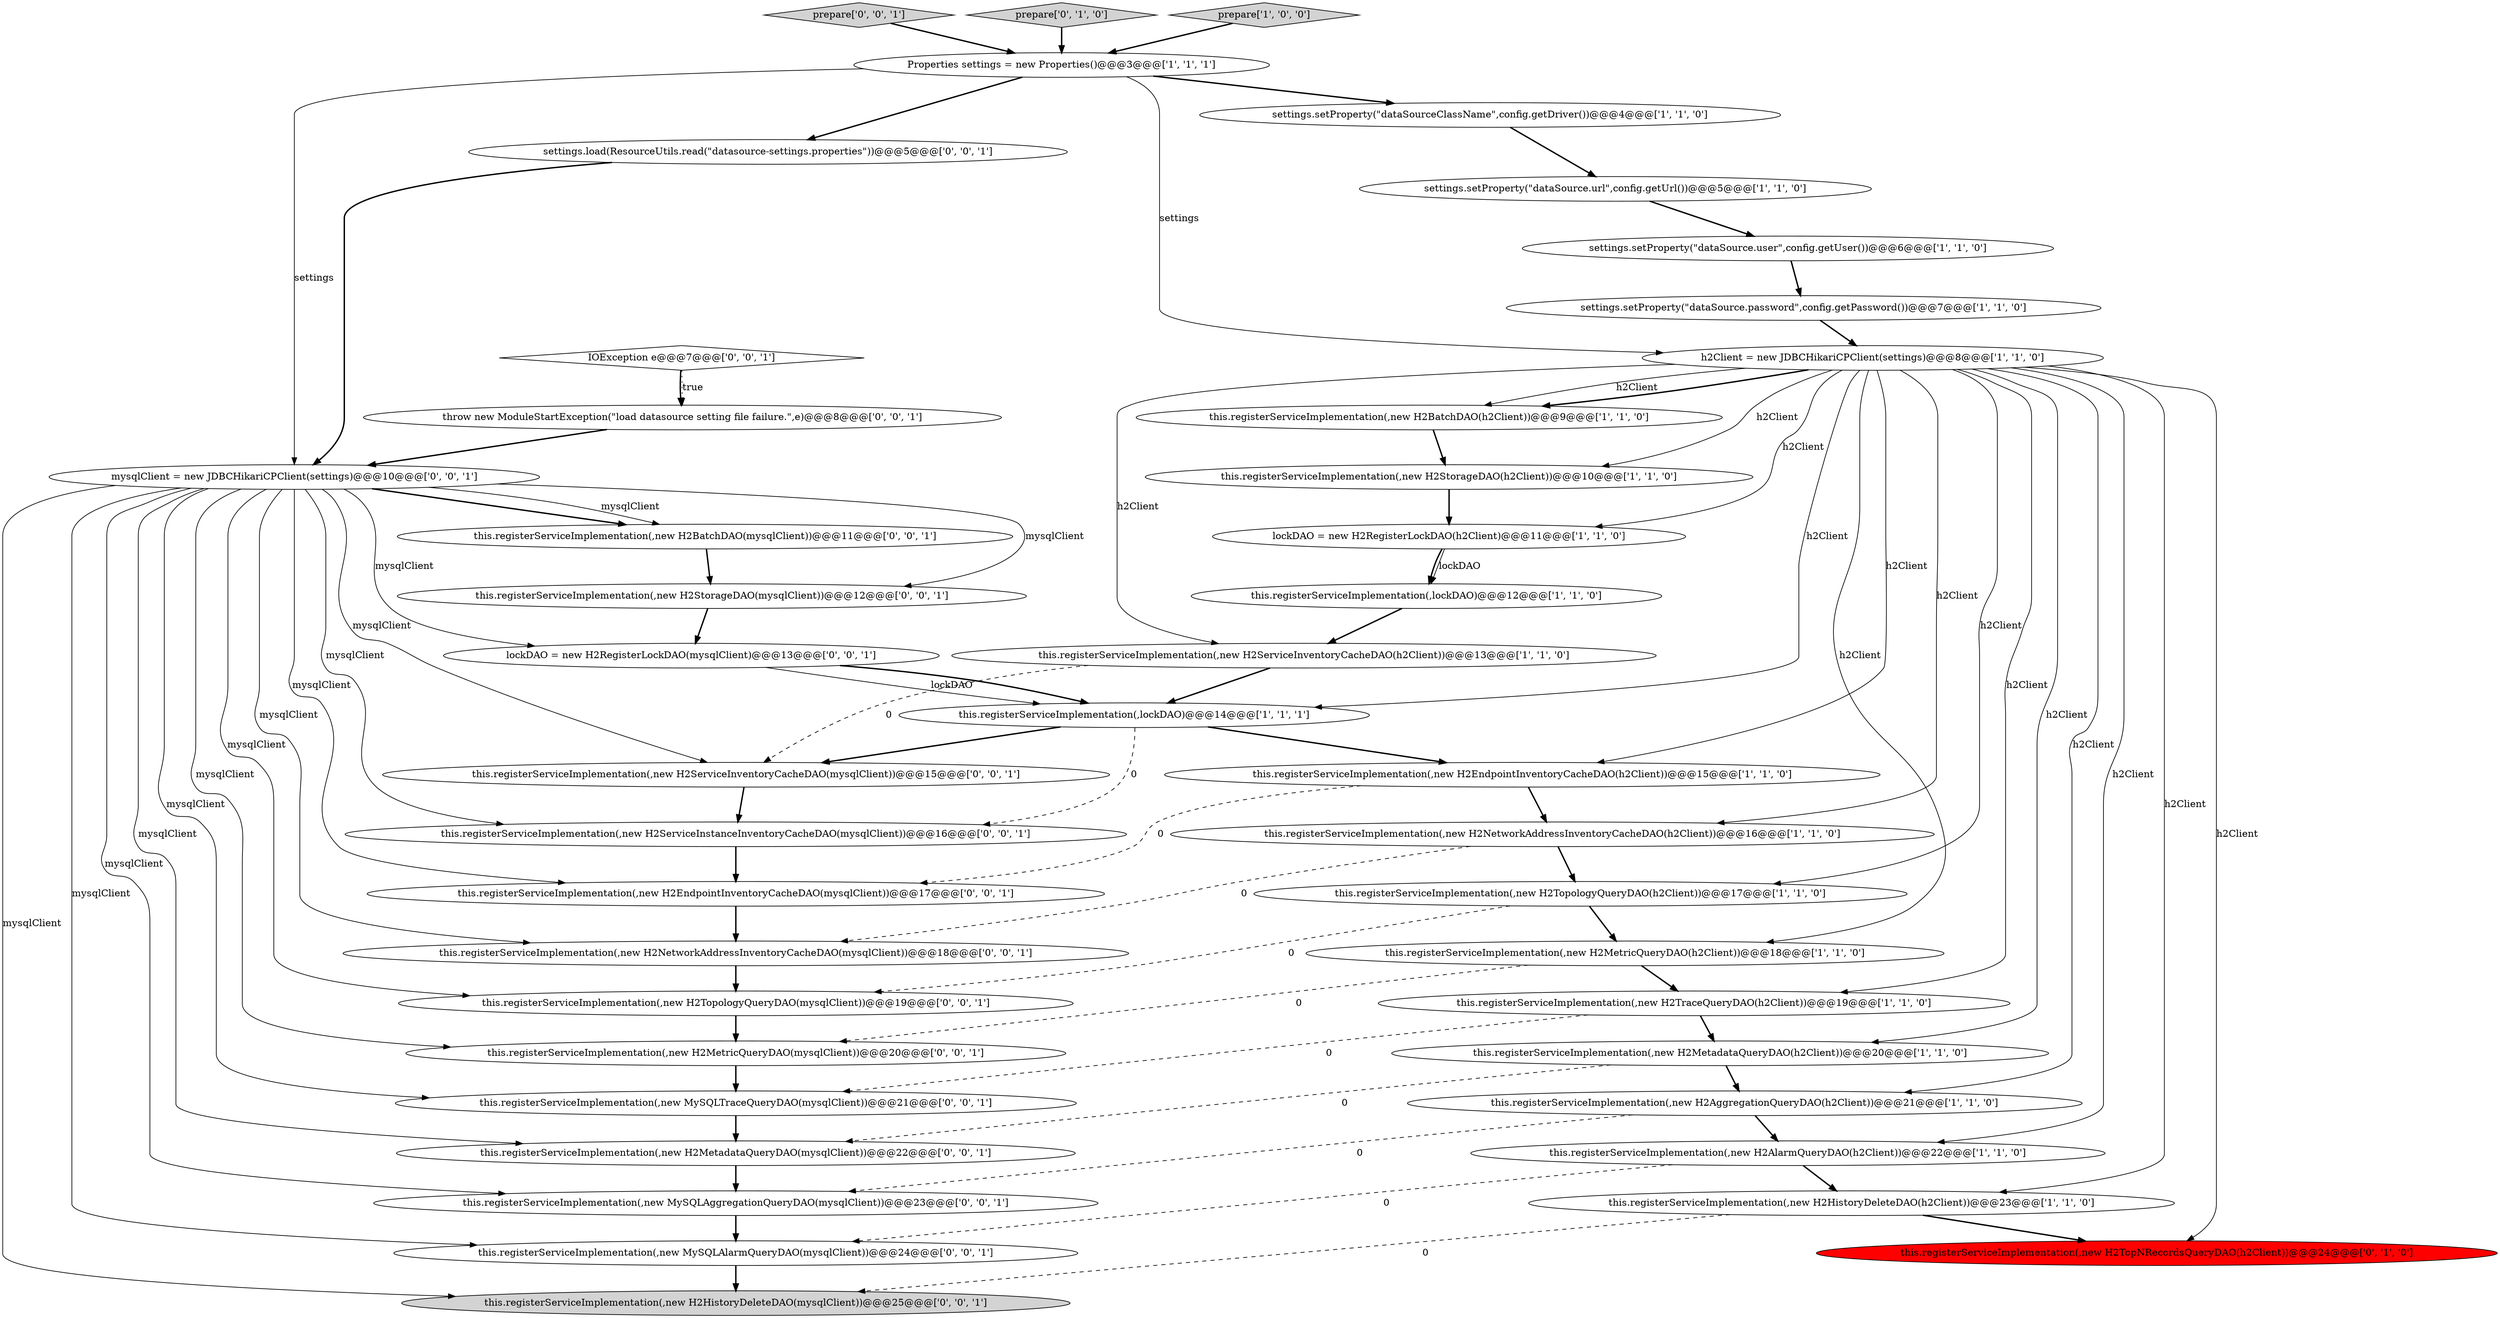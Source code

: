 digraph {
29 [style = filled, label = "prepare['0', '0', '1']", fillcolor = lightgray, shape = diamond image = "AAA0AAABBB3BBB"];
14 [style = filled, label = "Properties settings = new Properties()@@@3@@@['1', '1', '1']", fillcolor = white, shape = ellipse image = "AAA0AAABBB1BBB"];
25 [style = filled, label = "this.registerServiceImplementation(,new H2TopologyQueryDAO(mysqlClient))@@@19@@@['0', '0', '1']", fillcolor = white, shape = ellipse image = "AAA0AAABBB3BBB"];
23 [style = filled, label = "prepare['0', '1', '0']", fillcolor = lightgray, shape = diamond image = "AAA0AAABBB2BBB"];
41 [style = filled, label = "this.registerServiceImplementation(,new H2StorageDAO(mysqlClient))@@@12@@@['0', '0', '1']", fillcolor = white, shape = ellipse image = "AAA0AAABBB3BBB"];
27 [style = filled, label = "this.registerServiceImplementation(,new H2NetworkAddressInventoryCacheDAO(mysqlClient))@@@18@@@['0', '0', '1']", fillcolor = white, shape = ellipse image = "AAA0AAABBB3BBB"];
26 [style = filled, label = "this.registerServiceImplementation(,new MySQLAlarmQueryDAO(mysqlClient))@@@24@@@['0', '0', '1']", fillcolor = white, shape = ellipse image = "AAA0AAABBB3BBB"];
11 [style = filled, label = "this.registerServiceImplementation(,new H2EndpointInventoryCacheDAO(h2Client))@@@15@@@['1', '1', '0']", fillcolor = white, shape = ellipse image = "AAA0AAABBB1BBB"];
13 [style = filled, label = "prepare['1', '0', '0']", fillcolor = lightgray, shape = diamond image = "AAA0AAABBB1BBB"];
30 [style = filled, label = "mysqlClient = new JDBCHikariCPClient(settings)@@@10@@@['0', '0', '1']", fillcolor = white, shape = ellipse image = "AAA0AAABBB3BBB"];
42 [style = filled, label = "this.registerServiceImplementation(,new H2ServiceInstanceInventoryCacheDAO(mysqlClient))@@@16@@@['0', '0', '1']", fillcolor = white, shape = ellipse image = "AAA0AAABBB3BBB"];
15 [style = filled, label = "settings.setProperty(\"dataSource.url\",config.getUrl())@@@5@@@['1', '1', '0']", fillcolor = white, shape = ellipse image = "AAA0AAABBB1BBB"];
40 [style = filled, label = "IOException e@@@7@@@['0', '0', '1']", fillcolor = white, shape = diamond image = "AAA0AAABBB3BBB"];
9 [style = filled, label = "this.registerServiceImplementation(,new H2HistoryDeleteDAO(h2Client))@@@23@@@['1', '1', '0']", fillcolor = white, shape = ellipse image = "AAA0AAABBB1BBB"];
24 [style = filled, label = "this.registerServiceImplementation(,new MySQLTraceQueryDAO(mysqlClient))@@@21@@@['0', '0', '1']", fillcolor = white, shape = ellipse image = "AAA0AAABBB3BBB"];
12 [style = filled, label = "this.registerServiceImplementation(,new H2NetworkAddressInventoryCacheDAO(h2Client))@@@16@@@['1', '1', '0']", fillcolor = white, shape = ellipse image = "AAA0AAABBB1BBB"];
8 [style = filled, label = "this.registerServiceImplementation(,new H2AlarmQueryDAO(h2Client))@@@22@@@['1', '1', '0']", fillcolor = white, shape = ellipse image = "AAA0AAABBB1BBB"];
20 [style = filled, label = "settings.setProperty(\"dataSource.password\",config.getPassword())@@@7@@@['1', '1', '0']", fillcolor = white, shape = ellipse image = "AAA0AAABBB1BBB"];
10 [style = filled, label = "this.registerServiceImplementation(,new H2BatchDAO(h2Client))@@@9@@@['1', '1', '0']", fillcolor = white, shape = ellipse image = "AAA0AAABBB1BBB"];
3 [style = filled, label = "this.registerServiceImplementation(,new H2ServiceInventoryCacheDAO(h2Client))@@@13@@@['1', '1', '0']", fillcolor = white, shape = ellipse image = "AAA0AAABBB1BBB"];
6 [style = filled, label = "this.registerServiceImplementation(,new H2MetadataQueryDAO(h2Client))@@@20@@@['1', '1', '0']", fillcolor = white, shape = ellipse image = "AAA0AAABBB1BBB"];
36 [style = filled, label = "this.registerServiceImplementation(,new H2EndpointInventoryCacheDAO(mysqlClient))@@@17@@@['0', '0', '1']", fillcolor = white, shape = ellipse image = "AAA0AAABBB3BBB"];
16 [style = filled, label = "this.registerServiceImplementation(,new H2StorageDAO(h2Client))@@@10@@@['1', '1', '0']", fillcolor = white, shape = ellipse image = "AAA0AAABBB1BBB"];
0 [style = filled, label = "this.registerServiceImplementation(,lockDAO)@@@12@@@['1', '1', '0']", fillcolor = white, shape = ellipse image = "AAA0AAABBB1BBB"];
38 [style = filled, label = "this.registerServiceImplementation(,new H2HistoryDeleteDAO(mysqlClient))@@@25@@@['0', '0', '1']", fillcolor = lightgray, shape = ellipse image = "AAA0AAABBB3BBB"];
32 [style = filled, label = "this.registerServiceImplementation(,new H2BatchDAO(mysqlClient))@@@11@@@['0', '0', '1']", fillcolor = white, shape = ellipse image = "AAA0AAABBB3BBB"];
2 [style = filled, label = "h2Client = new JDBCHikariCPClient(settings)@@@8@@@['1', '1', '0']", fillcolor = white, shape = ellipse image = "AAA0AAABBB1BBB"];
35 [style = filled, label = "lockDAO = new H2RegisterLockDAO(mysqlClient)@@@13@@@['0', '0', '1']", fillcolor = white, shape = ellipse image = "AAA0AAABBB3BBB"];
17 [style = filled, label = "this.registerServiceImplementation(,new H2AggregationQueryDAO(h2Client))@@@21@@@['1', '1', '0']", fillcolor = white, shape = ellipse image = "AAA0AAABBB1BBB"];
18 [style = filled, label = "settings.setProperty(\"dataSource.user\",config.getUser())@@@6@@@['1', '1', '0']", fillcolor = white, shape = ellipse image = "AAA0AAABBB1BBB"];
28 [style = filled, label = "settings.load(ResourceUtils.read(\"datasource-settings.properties\"))@@@5@@@['0', '0', '1']", fillcolor = white, shape = ellipse image = "AAA0AAABBB3BBB"];
19 [style = filled, label = "lockDAO = new H2RegisterLockDAO(h2Client)@@@11@@@['1', '1', '0']", fillcolor = white, shape = ellipse image = "AAA0AAABBB1BBB"];
21 [style = filled, label = "this.registerServiceImplementation(,new H2MetricQueryDAO(h2Client))@@@18@@@['1', '1', '0']", fillcolor = white, shape = ellipse image = "AAA0AAABBB1BBB"];
31 [style = filled, label = "this.registerServiceImplementation(,new H2MetadataQueryDAO(mysqlClient))@@@22@@@['0', '0', '1']", fillcolor = white, shape = ellipse image = "AAA0AAABBB3BBB"];
37 [style = filled, label = "this.registerServiceImplementation(,new MySQLAggregationQueryDAO(mysqlClient))@@@23@@@['0', '0', '1']", fillcolor = white, shape = ellipse image = "AAA0AAABBB3BBB"];
5 [style = filled, label = "this.registerServiceImplementation(,new H2TopologyQueryDAO(h2Client))@@@17@@@['1', '1', '0']", fillcolor = white, shape = ellipse image = "AAA0AAABBB1BBB"];
34 [style = filled, label = "throw new ModuleStartException(\"load datasource setting file failure.\",e)@@@8@@@['0', '0', '1']", fillcolor = white, shape = ellipse image = "AAA0AAABBB3BBB"];
4 [style = filled, label = "this.registerServiceImplementation(,lockDAO)@@@14@@@['1', '1', '1']", fillcolor = white, shape = ellipse image = "AAA0AAABBB1BBB"];
39 [style = filled, label = "this.registerServiceImplementation(,new H2ServiceInventoryCacheDAO(mysqlClient))@@@15@@@['0', '0', '1']", fillcolor = white, shape = ellipse image = "AAA0AAABBB3BBB"];
22 [style = filled, label = "this.registerServiceImplementation(,new H2TopNRecordsQueryDAO(h2Client))@@@24@@@['0', '1', '0']", fillcolor = red, shape = ellipse image = "AAA1AAABBB2BBB"];
7 [style = filled, label = "this.registerServiceImplementation(,new H2TraceQueryDAO(h2Client))@@@19@@@['1', '1', '0']", fillcolor = white, shape = ellipse image = "AAA0AAABBB1BBB"];
33 [style = filled, label = "this.registerServiceImplementation(,new H2MetricQueryDAO(mysqlClient))@@@20@@@['0', '0', '1']", fillcolor = white, shape = ellipse image = "AAA0AAABBB3BBB"];
1 [style = filled, label = "settings.setProperty(\"dataSourceClassName\",config.getDriver())@@@4@@@['1', '1', '0']", fillcolor = white, shape = ellipse image = "AAA0AAABBB1BBB"];
31->37 [style = bold, label=""];
12->5 [style = bold, label=""];
25->33 [style = bold, label=""];
30->42 [style = solid, label="mysqlClient"];
30->37 [style = solid, label="mysqlClient"];
14->28 [style = bold, label=""];
5->25 [style = dashed, label="0"];
3->4 [style = bold, label=""];
30->32 [style = solid, label="mysqlClient"];
29->14 [style = bold, label=""];
2->21 [style = solid, label="h2Client"];
2->4 [style = solid, label="h2Client"];
13->14 [style = bold, label=""];
27->25 [style = bold, label=""];
30->33 [style = solid, label="mysqlClient"];
0->3 [style = bold, label=""];
30->26 [style = solid, label="mysqlClient"];
28->30 [style = bold, label=""];
37->26 [style = bold, label=""];
2->12 [style = solid, label="h2Client"];
3->39 [style = dashed, label="0"];
30->38 [style = solid, label="mysqlClient"];
19->0 [style = solid, label="lockDAO"];
6->31 [style = dashed, label="0"];
11->12 [style = bold, label=""];
40->34 [style = bold, label=""];
16->19 [style = bold, label=""];
35->4 [style = solid, label="lockDAO"];
11->36 [style = dashed, label="0"];
30->41 [style = solid, label="mysqlClient"];
2->10 [style = solid, label="h2Client"];
23->14 [style = bold, label=""];
5->21 [style = bold, label=""];
18->20 [style = bold, label=""];
30->27 [style = solid, label="mysqlClient"];
7->6 [style = bold, label=""];
12->27 [style = dashed, label="0"];
21->7 [style = bold, label=""];
39->42 [style = bold, label=""];
9->22 [style = bold, label=""];
6->17 [style = bold, label=""];
17->8 [style = bold, label=""];
40->34 [style = dotted, label="true"];
30->39 [style = solid, label="mysqlClient"];
4->39 [style = bold, label=""];
2->16 [style = solid, label="h2Client"];
30->32 [style = bold, label=""];
2->19 [style = solid, label="h2Client"];
2->22 [style = solid, label="h2Client"];
2->10 [style = bold, label=""];
2->6 [style = solid, label="h2Client"];
2->8 [style = solid, label="h2Client"];
19->0 [style = bold, label=""];
2->3 [style = solid, label="h2Client"];
10->16 [style = bold, label=""];
24->31 [style = bold, label=""];
30->36 [style = solid, label="mysqlClient"];
33->24 [style = bold, label=""];
2->11 [style = solid, label="h2Client"];
2->9 [style = solid, label="h2Client"];
32->41 [style = bold, label=""];
2->17 [style = solid, label="h2Client"];
9->38 [style = dashed, label="0"];
8->26 [style = dashed, label="0"];
41->35 [style = bold, label=""];
2->7 [style = solid, label="h2Client"];
14->2 [style = solid, label="settings"];
1->15 [style = bold, label=""];
30->25 [style = solid, label="mysqlClient"];
42->36 [style = bold, label=""];
15->18 [style = bold, label=""];
34->30 [style = bold, label=""];
35->4 [style = bold, label=""];
14->1 [style = bold, label=""];
20->2 [style = bold, label=""];
30->24 [style = solid, label="mysqlClient"];
26->38 [style = bold, label=""];
2->5 [style = solid, label="h2Client"];
36->27 [style = bold, label=""];
7->24 [style = dashed, label="0"];
30->31 [style = solid, label="mysqlClient"];
21->33 [style = dashed, label="0"];
8->9 [style = bold, label=""];
14->30 [style = solid, label="settings"];
4->42 [style = dashed, label="0"];
17->37 [style = dashed, label="0"];
4->11 [style = bold, label=""];
30->35 [style = solid, label="mysqlClient"];
}
